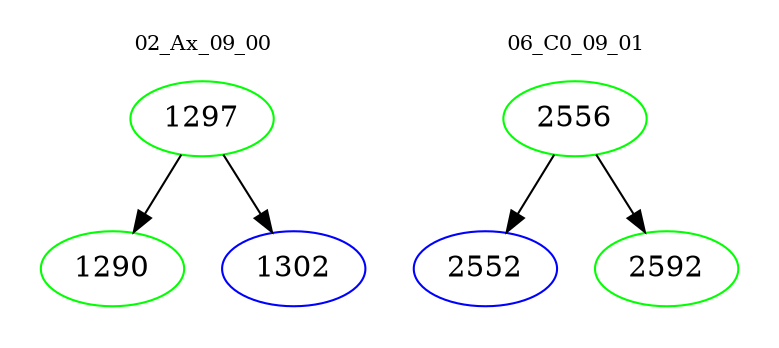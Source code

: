 digraph{
subgraph cluster_0 {
color = white
label = "02_Ax_09_00";
fontsize=10;
T0_1297 [label="1297", color="green"]
T0_1297 -> T0_1290 [color="black"]
T0_1290 [label="1290", color="green"]
T0_1297 -> T0_1302 [color="black"]
T0_1302 [label="1302", color="blue"]
}
subgraph cluster_1 {
color = white
label = "06_C0_09_01";
fontsize=10;
T1_2556 [label="2556", color="green"]
T1_2556 -> T1_2552 [color="black"]
T1_2552 [label="2552", color="blue"]
T1_2556 -> T1_2592 [color="black"]
T1_2592 [label="2592", color="green"]
}
}
